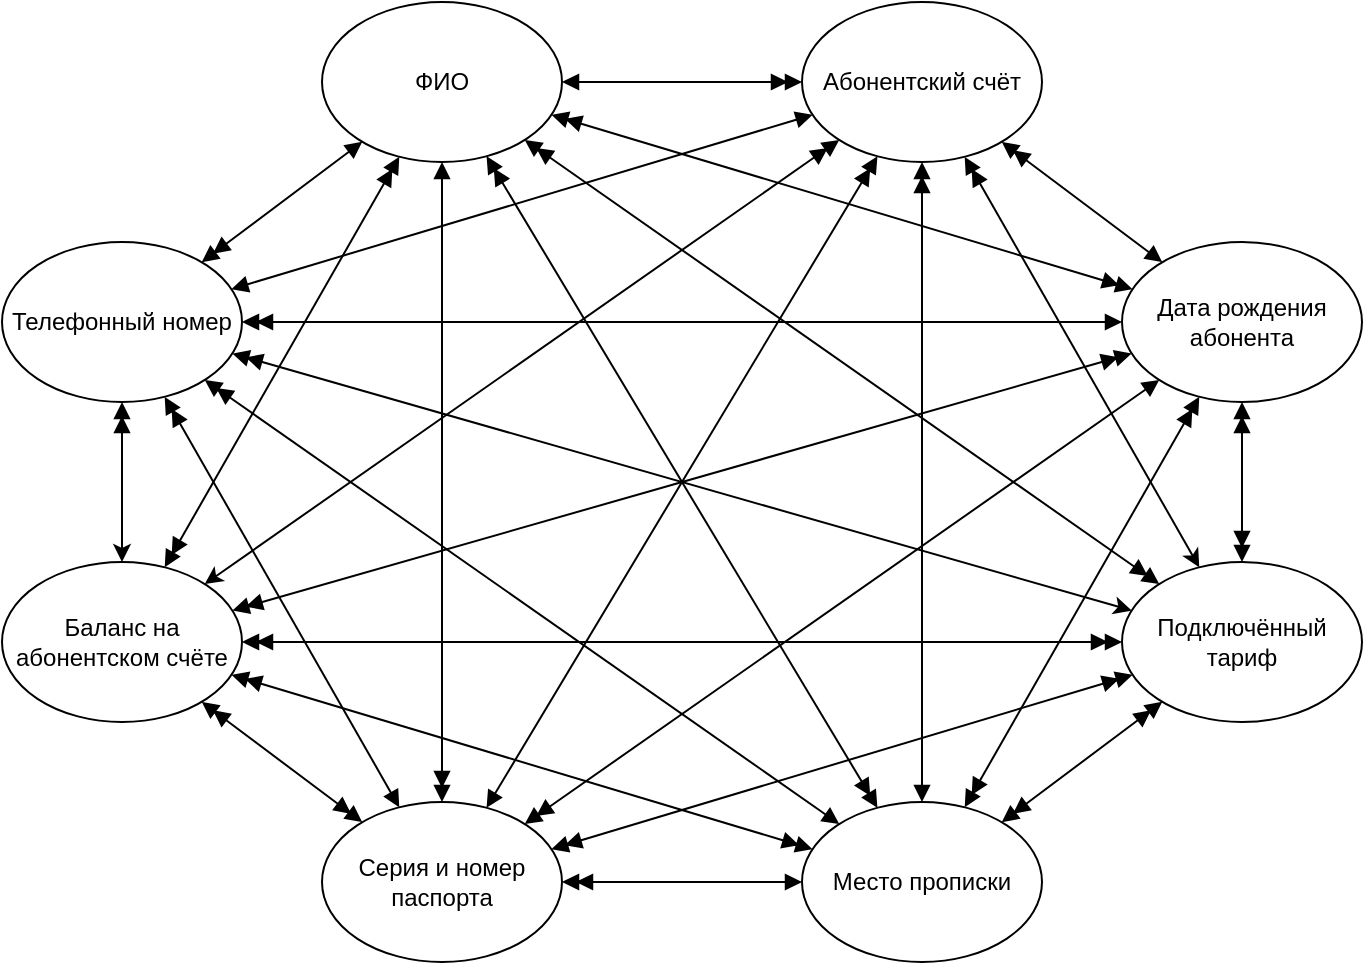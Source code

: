 <mxfile version="16.5.2" type="device"><diagram id="bjiwIFPa3C7VZGjJZWLB" name="Page-1"><mxGraphModel dx="1178" dy="631" grid="1" gridSize="10" guides="1" tooltips="1" connect="1" arrows="1" fold="1" page="1" pageScale="1" pageWidth="827" pageHeight="1169" background="none" math="0" shadow="0"><root><mxCell id="0"/><mxCell id="1" parent="0"/><mxCell id="OgdQoFX8DZ056ajtmQ7H-3" value="Серия и номер паспорта" style="ellipse;whiteSpace=wrap;html=1;" parent="1" vertex="1"><mxGeometry x="240" y="440" width="120" height="80" as="geometry"/></mxCell><mxCell id="OgdQoFX8DZ056ajtmQ7H-4" value="ФИО" style="ellipse;whiteSpace=wrap;html=1;" parent="1" vertex="1"><mxGeometry x="240" y="40" width="120" height="80" as="geometry"/></mxCell><mxCell id="OgdQoFX8DZ056ajtmQ7H-7" value="Место прописки" style="ellipse;whiteSpace=wrap;html=1;" parent="1" vertex="1"><mxGeometry x="480" y="440" width="120" height="80" as="geometry"/></mxCell><mxCell id="OgdQoFX8DZ056ajtmQ7H-8" value="" style="endArrow=block;html=1;rounded=0;endFill=1;startArrow=doubleBlock;startFill=1;" parent="1" source="OgdQoFX8DZ056ajtmQ7H-3" target="OgdQoFX8DZ056ajtmQ7H-4" edge="1"><mxGeometry width="50" height="50" relative="1" as="geometry"><mxPoint x="350" y="360" as="sourcePoint"/><mxPoint x="290" y="320" as="targetPoint"/></mxGeometry></mxCell><mxCell id="OgdQoFX8DZ056ajtmQ7H-10" value="" style="endArrow=block;html=1;rounded=0;endFill=1;startArrow=doubleBlock;startFill=1;" parent="1" source="OgdQoFX8DZ056ajtmQ7H-3" target="OgdQoFX8DZ056ajtmQ7H-7" edge="1"><mxGeometry width="50" height="50" relative="1" as="geometry"><mxPoint x="469.933" y="380.146" as="sourcePoint"/><mxPoint x="550.138" y="319.896" as="targetPoint"/></mxGeometry></mxCell><mxCell id="OgdQoFX8DZ056ajtmQ7H-20" value="" style="endArrow=doubleBlock;html=1;rounded=0;endFill=1;startArrow=doubleBlock;startFill=1;" parent="1" source="OgdQoFX8DZ056ajtmQ7H-7" target="OgdQoFX8DZ056ajtmQ7H-4" edge="1"><mxGeometry width="50" height="50" relative="1" as="geometry"><mxPoint x="280" y="490.559" as="sourcePoint"/><mxPoint x="531.905" y="300" as="targetPoint"/></mxGeometry></mxCell><mxCell id="x7_HmhT0hqNR8S2OMl2R-1" value="Телефонный номер" style="ellipse;whiteSpace=wrap;html=1;" parent="1" vertex="1"><mxGeometry x="80" y="160" width="120" height="80" as="geometry"/></mxCell><mxCell id="x7_HmhT0hqNR8S2OMl2R-2" value="Абонентский счёт" style="ellipse;whiteSpace=wrap;html=1;" parent="1" vertex="1"><mxGeometry x="480" y="40" width="120" height="80" as="geometry"/></mxCell><mxCell id="x7_HmhT0hqNR8S2OMl2R-3" value="" style="endArrow=block;html=1;rounded=0;endFill=1;startArrow=doubleBlock;startFill=1;" parent="1" source="x7_HmhT0hqNR8S2OMl2R-1" target="OgdQoFX8DZ056ajtmQ7H-3" edge="1"><mxGeometry width="50" height="50" relative="1" as="geometry"><mxPoint x="190.278" y="360.004" as="sourcePoint"/><mxPoint x="110.002" y="299.796" as="targetPoint"/></mxGeometry></mxCell><mxCell id="x7_HmhT0hqNR8S2OMl2R-4" value="" style="endArrow=block;html=1;rounded=0;endFill=1;startArrow=doubleBlock;startFill=1;" parent="1" source="x7_HmhT0hqNR8S2OMl2R-2" target="OgdQoFX8DZ056ajtmQ7H-3" edge="1"><mxGeometry width="50" height="50" relative="1" as="geometry"><mxPoint x="470.0" y="410" as="sourcePoint"/><mxPoint x="670.0" y="410" as="targetPoint"/></mxGeometry></mxCell><mxCell id="x7_HmhT0hqNR8S2OMl2R-6" value="" style="endArrow=block;html=1;rounded=0;endFill=1;startArrow=doubleBlock;startFill=1;" parent="1" source="x7_HmhT0hqNR8S2OMl2R-2" target="OgdQoFX8DZ056ajtmQ7H-7" edge="1"><mxGeometry width="50" height="50" relative="1" as="geometry"><mxPoint x="710.138" y="380.104" as="sourcePoint"/><mxPoint x="629.862" y="319.896" as="targetPoint"/></mxGeometry></mxCell><mxCell id="x7_HmhT0hqNR8S2OMl2R-7" value="" style="endArrow=block;html=1;rounded=0;endFill=1;startArrow=doubleBlock;startFill=1;" parent="1" source="x7_HmhT0hqNR8S2OMl2R-1" target="OgdQoFX8DZ056ajtmQ7H-4" edge="1"><mxGeometry width="50" height="50" relative="1" as="geometry"><mxPoint x="720.138" y="310.104" as="sourcePoint"/><mxPoint x="639.862" y="249.896" as="targetPoint"/></mxGeometry></mxCell><mxCell id="x7_HmhT0hqNR8S2OMl2R-9" value="" style="endArrow=block;html=1;rounded=0;endFill=1;startArrow=block;startFill=1;" parent="1" source="x7_HmhT0hqNR8S2OMl2R-1" target="x7_HmhT0hqNR8S2OMl2R-2" edge="1"><mxGeometry width="50" height="50" relative="1" as="geometry"><mxPoint x="360.0" y="530" as="sourcePoint"/><mxPoint x="560.0" y="530" as="targetPoint"/></mxGeometry></mxCell><mxCell id="x7_HmhT0hqNR8S2OMl2R-18" value="" style="endArrow=block;html=1;rounded=0;endFill=1;startArrow=doubleBlock;startFill=1;" parent="1" source="x7_HmhT0hqNR8S2OMl2R-1" target="OgdQoFX8DZ056ajtmQ7H-7" edge="1"><mxGeometry width="50" height="50" relative="1" as="geometry"><mxPoint x="170.0" y="410" as="sourcePoint"/><mxPoint x="370.0" y="410" as="targetPoint"/></mxGeometry></mxCell><mxCell id="x7_HmhT0hqNR8S2OMl2R-20" value="" style="endArrow=block;html=1;rounded=0;endFill=1;startArrow=doubleBlock;startFill=1;" parent="1" source="x7_HmhT0hqNR8S2OMl2R-2" target="OgdQoFX8DZ056ajtmQ7H-4" edge="1"><mxGeometry width="50" height="50" relative="1" as="geometry"><mxPoint x="167.291" y="298.116" as="sourcePoint"/><mxPoint x="532.731" y="221.931" as="targetPoint"/></mxGeometry></mxCell><mxCell id="4HEGo1e4FYWmpRldi5xB-1" value="Дата рождения абонента" style="ellipse;whiteSpace=wrap;html=1;" parent="1" vertex="1"><mxGeometry x="640" y="160" width="120" height="80" as="geometry"/></mxCell><mxCell id="4HEGo1e4FYWmpRldi5xB-2" value="" style="endArrow=block;html=1;rounded=0;endFill=1;startArrow=doubleBlock;startFill=1;" parent="1" source="x7_HmhT0hqNR8S2OMl2R-2" target="4HEGo1e4FYWmpRldi5xB-1" edge="1"><mxGeometry width="50" height="50" relative="1" as="geometry"><mxPoint x="327.373" y="451.714" as="sourcePoint"/><mxPoint x="492.6" y="88.281" as="targetPoint"/></mxGeometry></mxCell><mxCell id="4HEGo1e4FYWmpRldi5xB-3" value="" style="endArrow=doubleBlock;html=1;rounded=0;endFill=1;startArrow=doubleBlock;startFill=1;" parent="1" source="4HEGo1e4FYWmpRldi5xB-1" target="OgdQoFX8DZ056ajtmQ7H-7" edge="1"><mxGeometry width="50" height="50" relative="1" as="geometry"><mxPoint x="710" y="330" as="sourcePoint"/><mxPoint x="710" y="370" as="targetPoint"/></mxGeometry></mxCell><mxCell id="4HEGo1e4FYWmpRldi5xB-5" value="" style="endArrow=doubleBlock;html=1;rounded=0;endFill=1;startArrow=block;startFill=1;" parent="1" source="4HEGo1e4FYWmpRldi5xB-1" target="OgdQoFX8DZ056ajtmQ7H-3" edge="1"><mxGeometry width="50" height="50" relative="1" as="geometry"><mxPoint x="674.766" y="442.377" as="sourcePoint"/><mxPoint x="561.6" y="546.16" as="targetPoint"/></mxGeometry></mxCell><mxCell id="4HEGo1e4FYWmpRldi5xB-6" value="" style="endArrow=doubleBlock;html=1;rounded=0;endFill=1;startArrow=block;startFill=1;" parent="1" source="4HEGo1e4FYWmpRldi5xB-1" target="x7_HmhT0hqNR8S2OMl2R-1" edge="1"><mxGeometry width="50" height="50" relative="1" as="geometry"><mxPoint x="684.766" y="332.377" as="sourcePoint"/><mxPoint x="571.6" y="436.16" as="targetPoint"/></mxGeometry></mxCell><mxCell id="4HEGo1e4FYWmpRldi5xB-7" value="" style="endArrow=doubleBlock;html=1;rounded=0;endFill=1;startArrow=doubleBlock;startFill=1;" parent="1" source="4HEGo1e4FYWmpRldi5xB-1" target="OgdQoFX8DZ056ajtmQ7H-4" edge="1"><mxGeometry width="50" height="50" relative="1" as="geometry"><mxPoint x="652.51" y="318.551" as="sourcePoint"/><mxPoint x="167.47" y="221.494" as="targetPoint"/></mxGeometry></mxCell><mxCell id="Jm8H8YMAEkSyH_PeCury-1" value="Баланс на абонентском счёте" style="ellipse;whiteSpace=wrap;html=1;" parent="1" vertex="1"><mxGeometry x="80" y="320" width="120" height="80" as="geometry"/></mxCell><mxCell id="Jm8H8YMAEkSyH_PeCury-2" value="Подключённый тариф" style="ellipse;whiteSpace=wrap;html=1;" parent="1" vertex="1"><mxGeometry x="640" y="320" width="120" height="80" as="geometry"/></mxCell><mxCell id="Jm8H8YMAEkSyH_PeCury-4" value="" style="endArrow=doubleBlock;html=1;rounded=0;endFill=1;startArrow=doubleBlock;startFill=1;" parent="1" source="Jm8H8YMAEkSyH_PeCury-1" target="OgdQoFX8DZ056ajtmQ7H-3" edge="1"><mxGeometry width="50" height="50" relative="1" as="geometry"><mxPoint x="204.76" y="193.651" as="sourcePoint"/><mxPoint x="495.285" y="106.415" as="targetPoint"/></mxGeometry></mxCell><mxCell id="Jm8H8YMAEkSyH_PeCury-5" value="" style="endArrow=doubleBlock;html=1;rounded=0;endFill=1;startArrow=doubleBlock;startFill=1;" parent="1" source="Jm8H8YMAEkSyH_PeCury-1" target="OgdQoFX8DZ056ajtmQ7H-7" edge="1"><mxGeometry width="50" height="50" relative="1" as="geometry"><mxPoint x="189.862" y="399.896" as="sourcePoint"/><mxPoint x="270.138" y="460.104" as="targetPoint"/></mxGeometry></mxCell><mxCell id="Jm8H8YMAEkSyH_PeCury-6" value="" style="endArrow=doubleBlock;html=1;rounded=0;endFill=1;startArrow=doubleBlock;startFill=1;" parent="1" source="Jm8H8YMAEkSyH_PeCury-1" target="4HEGo1e4FYWmpRldi5xB-1" edge="1"><mxGeometry width="50" height="50" relative="1" as="geometry"><mxPoint x="199.862" y="409.896" as="sourcePoint"/><mxPoint x="670" y="250" as="targetPoint"/></mxGeometry></mxCell><mxCell id="Jm8H8YMAEkSyH_PeCury-7" value="" style="endArrow=doubleBlock;html=1;rounded=0;endFill=1;startArrow=doubleBlock;startFill=1;" parent="1" source="Jm8H8YMAEkSyH_PeCury-1" target="Jm8H8YMAEkSyH_PeCury-2" edge="1"><mxGeometry width="50" height="50" relative="1" as="geometry"><mxPoint x="209.862" y="419.896" as="sourcePoint"/><mxPoint x="290.138" y="480.104" as="targetPoint"/></mxGeometry></mxCell><mxCell id="Jm8H8YMAEkSyH_PeCury-8" value="" style="endArrow=doubleBlock;html=1;rounded=0;endFill=1;startArrow=classic;startFill=1;" parent="1" source="Jm8H8YMAEkSyH_PeCury-1" target="x7_HmhT0hqNR8S2OMl2R-2" edge="1"><mxGeometry width="50" height="50" relative="1" as="geometry"><mxPoint x="219.862" y="429.896" as="sourcePoint"/><mxPoint x="490" y="180" as="targetPoint"/></mxGeometry></mxCell><mxCell id="Jm8H8YMAEkSyH_PeCury-9" value="" style="endArrow=classic;html=1;rounded=0;endFill=1;startArrow=doubleBlock;startFill=1;" parent="1" source="x7_HmhT0hqNR8S2OMl2R-1" target="Jm8H8YMAEkSyH_PeCury-1" edge="1"><mxGeometry width="50" height="50" relative="1" as="geometry"><mxPoint x="229.862" y="439.896" as="sourcePoint"/><mxPoint x="310.138" y="500.104" as="targetPoint"/></mxGeometry></mxCell><mxCell id="Jm8H8YMAEkSyH_PeCury-10" value="" style="endArrow=doubleBlock;html=1;rounded=0;endFill=1;startArrow=doubleBlock;startFill=1;" parent="1" source="OgdQoFX8DZ056ajtmQ7H-4" target="Jm8H8YMAEkSyH_PeCury-1" edge="1"><mxGeometry width="50" height="50" relative="1" as="geometry"><mxPoint x="239.862" y="449.896" as="sourcePoint"/><mxPoint x="320.138" y="510.104" as="targetPoint"/></mxGeometry></mxCell><mxCell id="Jm8H8YMAEkSyH_PeCury-11" value="" style="endArrow=doubleBlock;html=1;rounded=0;endFill=1;startArrow=doubleBlock;startFill=1;" parent="1" source="Jm8H8YMAEkSyH_PeCury-2" target="4HEGo1e4FYWmpRldi5xB-1" edge="1"><mxGeometry width="50" height="50" relative="1" as="geometry"><mxPoint x="210" y="370" as="sourcePoint"/><mxPoint x="650" y="370" as="targetPoint"/></mxGeometry></mxCell><mxCell id="Jm8H8YMAEkSyH_PeCury-12" value="" style="endArrow=doubleBlock;html=1;rounded=0;endFill=1;startArrow=doubleBlock;startFill=1;" parent="1" source="OgdQoFX8DZ056ajtmQ7H-7" target="Jm8H8YMAEkSyH_PeCury-2" edge="1"><mxGeometry width="50" height="50" relative="1" as="geometry"><mxPoint x="220" y="380" as="sourcePoint"/><mxPoint x="660" y="380" as="targetPoint"/></mxGeometry></mxCell><mxCell id="Jm8H8YMAEkSyH_PeCury-13" value="" style="endArrow=doubleBlock;html=1;rounded=0;endFill=1;startArrow=doubleBlock;startFill=1;" parent="1" source="OgdQoFX8DZ056ajtmQ7H-3" target="Jm8H8YMAEkSyH_PeCury-2" edge="1"><mxGeometry width="50" height="50" relative="1" as="geometry"><mxPoint x="230" y="390" as="sourcePoint"/><mxPoint x="670" y="390" as="targetPoint"/></mxGeometry></mxCell><mxCell id="Jm8H8YMAEkSyH_PeCury-14" value="" style="endArrow=doubleBlock;html=1;rounded=0;endFill=1;startArrow=classic;startFill=1;" parent="1" source="Jm8H8YMAEkSyH_PeCury-2" target="x7_HmhT0hqNR8S2OMl2R-1" edge="1"><mxGeometry width="50" height="50" relative="1" as="geometry"><mxPoint x="240" y="400" as="sourcePoint"/><mxPoint x="680" y="400" as="targetPoint"/></mxGeometry></mxCell><mxCell id="Jm8H8YMAEkSyH_PeCury-15" value="" style="endArrow=doubleBlock;html=1;rounded=0;endFill=1;startArrow=doubleBlock;startFill=1;" parent="1" source="OgdQoFX8DZ056ajtmQ7H-4" target="Jm8H8YMAEkSyH_PeCury-2" edge="1"><mxGeometry width="50" height="50" relative="1" as="geometry"><mxPoint x="250" y="410" as="sourcePoint"/><mxPoint x="690" y="410" as="targetPoint"/></mxGeometry></mxCell><mxCell id="Jm8H8YMAEkSyH_PeCury-16" value="" style="endArrow=classic;html=1;rounded=0;endFill=1;startArrow=doubleBlock;startFill=1;" parent="1" source="x7_HmhT0hqNR8S2OMl2R-2" target="Jm8H8YMAEkSyH_PeCury-2" edge="1"><mxGeometry width="50" height="50" relative="1" as="geometry"><mxPoint x="260" y="420" as="sourcePoint"/><mxPoint x="700" y="420" as="targetPoint"/></mxGeometry></mxCell></root></mxGraphModel></diagram></mxfile>